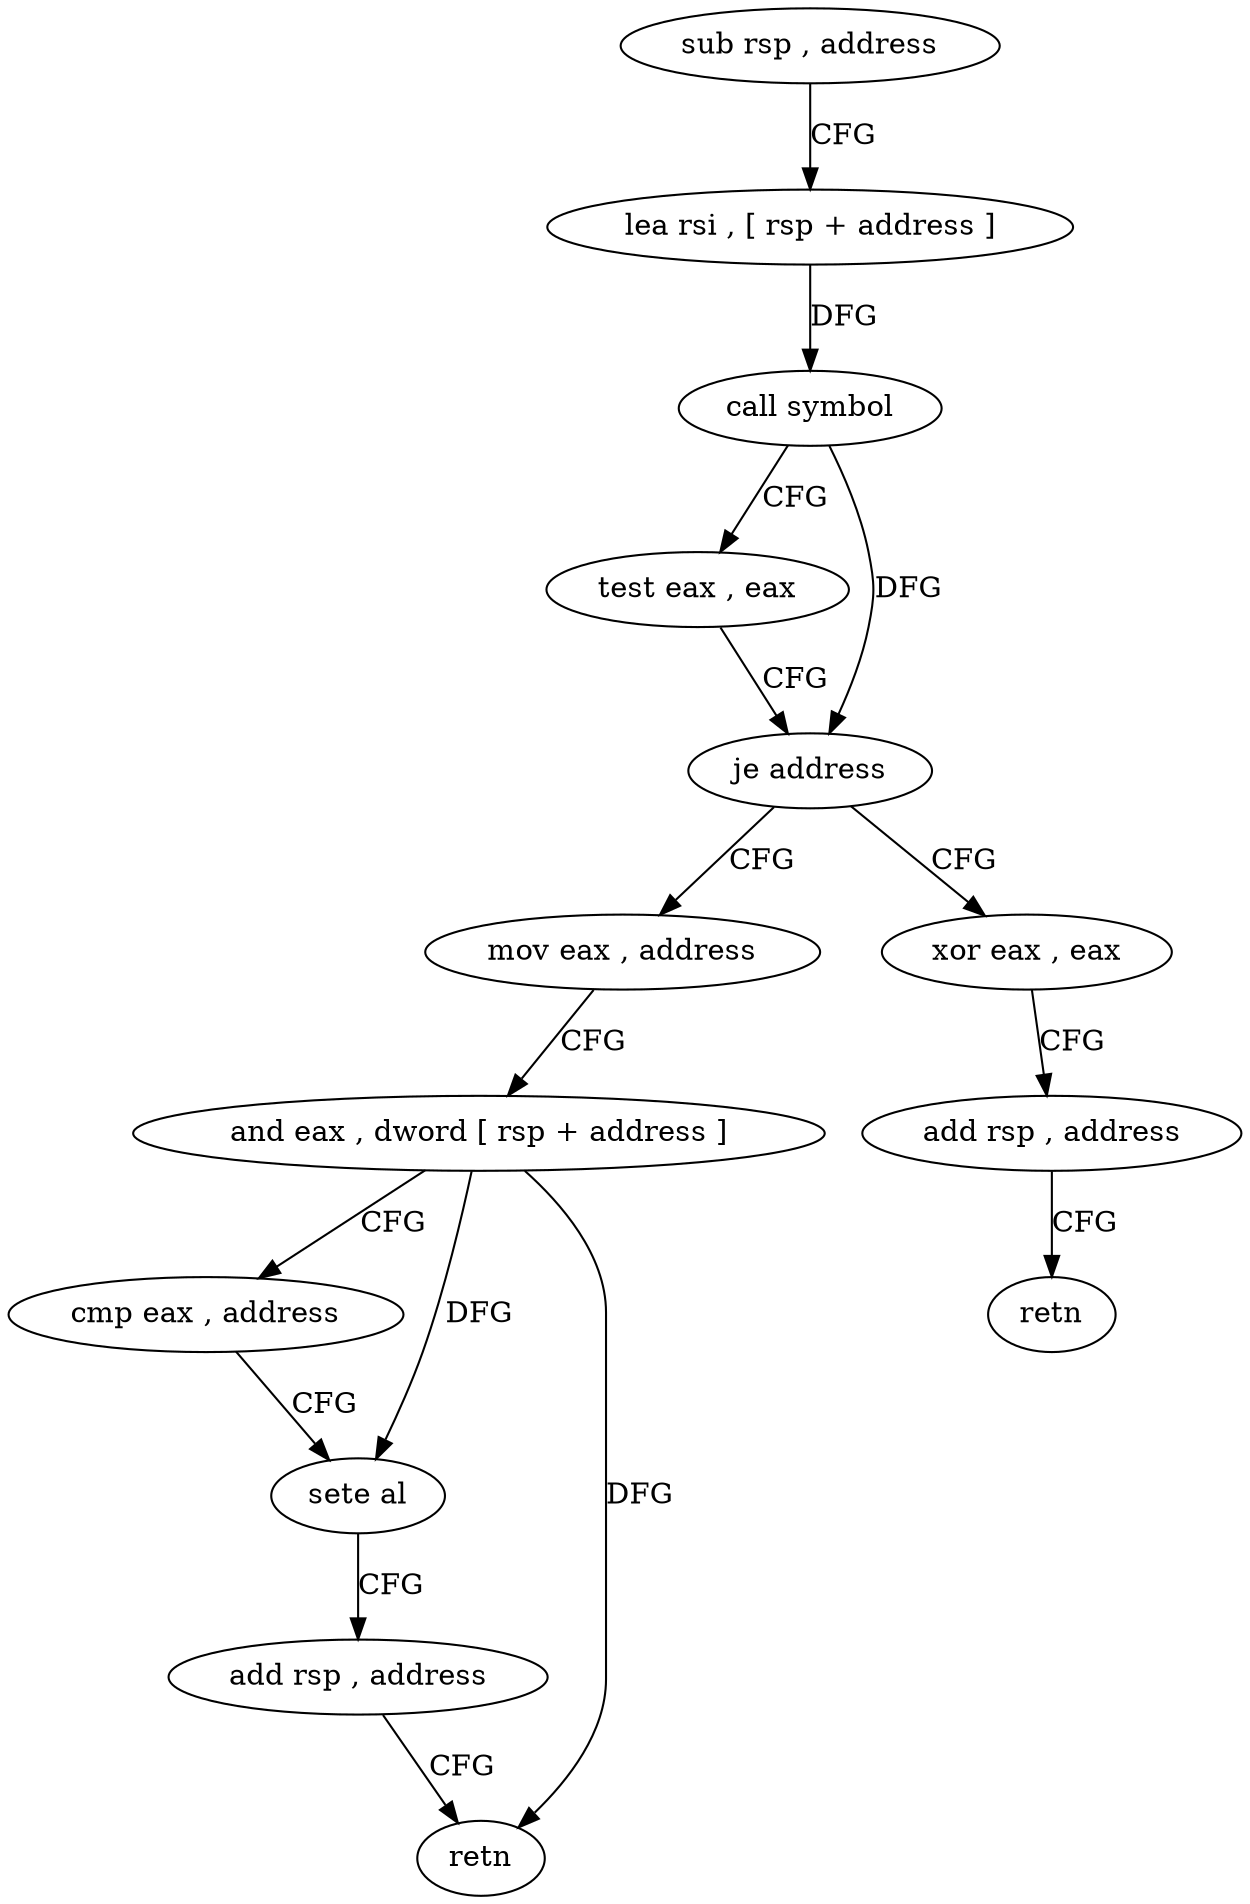 digraph "func" {
"4281152" [label = "sub rsp , address" ]
"4281159" [label = "lea rsi , [ rsp + address ]" ]
"4281164" [label = "call symbol" ]
"4281169" [label = "test eax , eax" ]
"4281171" [label = "je address" ]
"4281183" [label = "mov eax , address" ]
"4281173" [label = "xor eax , eax" ]
"4281188" [label = "and eax , dword [ rsp + address ]" ]
"4281192" [label = "cmp eax , address" ]
"4281197" [label = "sete al" ]
"4281200" [label = "add rsp , address" ]
"4281207" [label = "retn" ]
"4281175" [label = "add rsp , address" ]
"4281182" [label = "retn" ]
"4281152" -> "4281159" [ label = "CFG" ]
"4281159" -> "4281164" [ label = "DFG" ]
"4281164" -> "4281169" [ label = "CFG" ]
"4281164" -> "4281171" [ label = "DFG" ]
"4281169" -> "4281171" [ label = "CFG" ]
"4281171" -> "4281183" [ label = "CFG" ]
"4281171" -> "4281173" [ label = "CFG" ]
"4281183" -> "4281188" [ label = "CFG" ]
"4281173" -> "4281175" [ label = "CFG" ]
"4281188" -> "4281192" [ label = "CFG" ]
"4281188" -> "4281197" [ label = "DFG" ]
"4281188" -> "4281207" [ label = "DFG" ]
"4281192" -> "4281197" [ label = "CFG" ]
"4281197" -> "4281200" [ label = "CFG" ]
"4281200" -> "4281207" [ label = "CFG" ]
"4281175" -> "4281182" [ label = "CFG" ]
}
